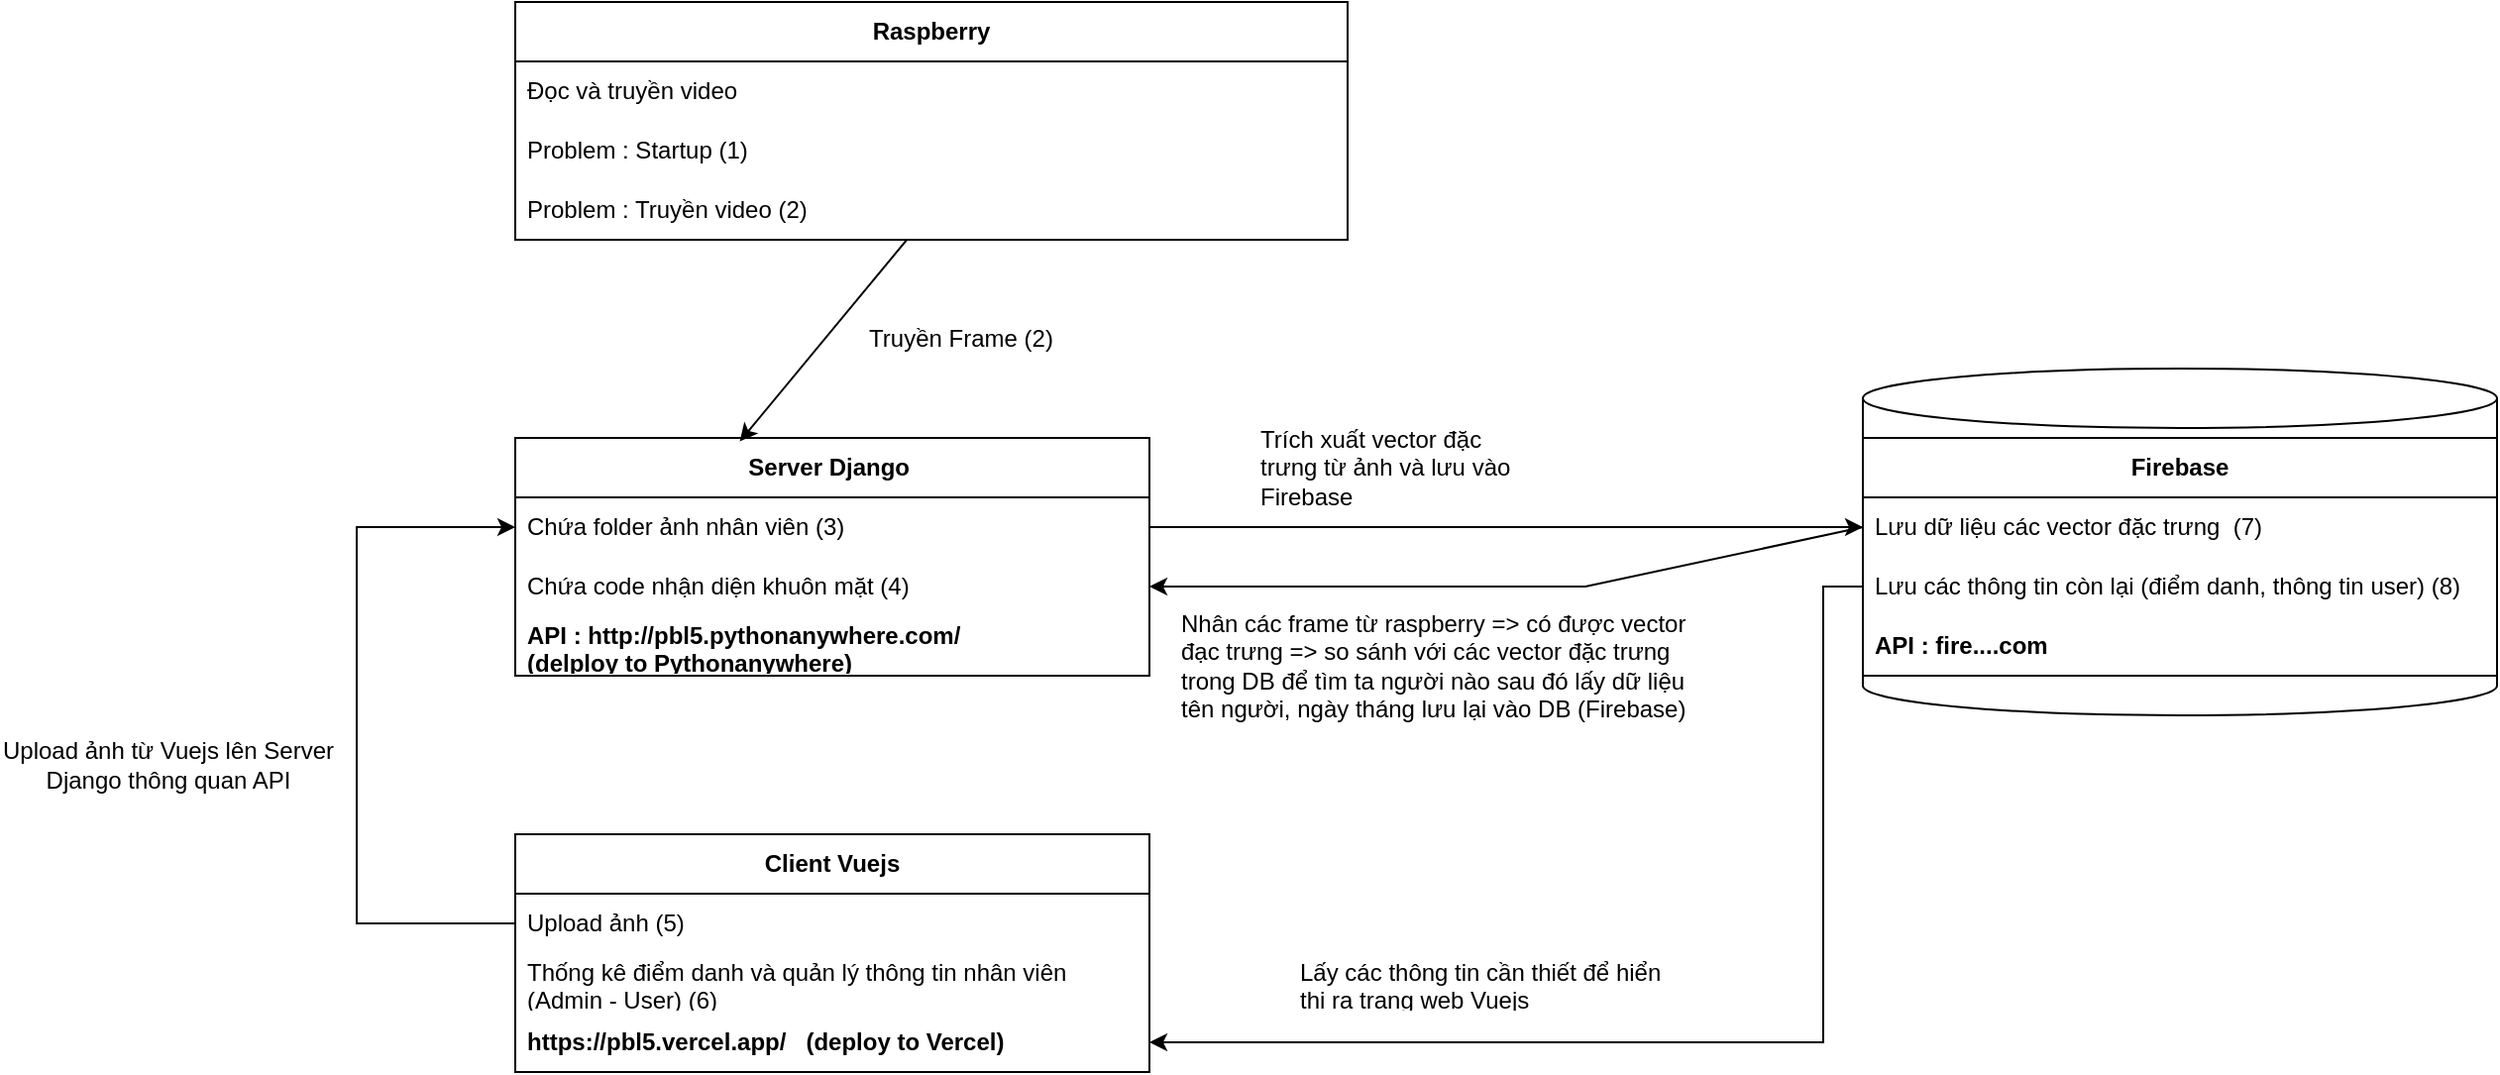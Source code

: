 <mxfile version="20.8.23" type="google"><diagram name="Trang-1" id="WYhvEbenjQJHq1Lb9CIO"><mxGraphModel dx="1877" dy="549" grid="1" gridSize="10" guides="1" tooltips="1" connect="1" arrows="1" fold="1" page="1" pageScale="1" pageWidth="827" pageHeight="1169" math="0" shadow="0"><root><mxCell id="0"/><mxCell id="1" parent="0"/><mxCell id="fvroog4iOd8nl9Kp02nS-4" value="&lt;b&gt;Raspberry&lt;/b&gt;" style="swimlane;fontStyle=0;childLayout=stackLayout;horizontal=1;startSize=30;horizontalStack=0;resizeParent=1;resizeParentMax=0;resizeLast=0;collapsible=1;marginBottom=0;whiteSpace=wrap;html=1;" parent="1" vertex="1"><mxGeometry x="140" y="200" width="420" height="120" as="geometry"/></mxCell><mxCell id="fvroog4iOd8nl9Kp02nS-5" value="Đọc và truyền video&amp;nbsp;" style="text;strokeColor=none;fillColor=none;align=left;verticalAlign=middle;spacingLeft=4;spacingRight=4;overflow=hidden;points=[[0,0.5],[1,0.5]];portConstraint=eastwest;rotatable=0;whiteSpace=wrap;html=1;" parent="fvroog4iOd8nl9Kp02nS-4" vertex="1"><mxGeometry y="30" width="420" height="30" as="geometry"/></mxCell><mxCell id="fvroog4iOd8nl9Kp02nS-7" value="Problem : Startup (1)" style="text;strokeColor=none;fillColor=none;align=left;verticalAlign=middle;spacingLeft=4;spacingRight=4;overflow=hidden;points=[[0,0.5],[1,0.5]];portConstraint=eastwest;rotatable=0;whiteSpace=wrap;html=1;" parent="fvroog4iOd8nl9Kp02nS-4" vertex="1"><mxGeometry y="60" width="420" height="30" as="geometry"/></mxCell><mxCell id="fvroog4iOd8nl9Kp02nS-6" value="Problem : Truyền video (2)" style="text;strokeColor=none;fillColor=none;align=left;verticalAlign=middle;spacingLeft=4;spacingRight=4;overflow=hidden;points=[[0,0.5],[1,0.5]];portConstraint=eastwest;rotatable=0;whiteSpace=wrap;html=1;" parent="fvroog4iOd8nl9Kp02nS-4" vertex="1"><mxGeometry y="90" width="420" height="30" as="geometry"/></mxCell><mxCell id="fvroog4iOd8nl9Kp02nS-8" value="&lt;b&gt;Server Django&amp;nbsp;&lt;/b&gt;" style="swimlane;fontStyle=0;childLayout=stackLayout;horizontal=1;startSize=30;horizontalStack=0;resizeParent=1;resizeParentMax=0;resizeLast=0;collapsible=1;marginBottom=0;whiteSpace=wrap;html=1;" parent="1" vertex="1"><mxGeometry x="140" y="420" width="320" height="120" as="geometry"/></mxCell><mxCell id="fvroog4iOd8nl9Kp02nS-10" value="Chứa folder ảnh nhân viên (3)" style="text;strokeColor=none;fillColor=none;align=left;verticalAlign=middle;spacingLeft=4;spacingRight=4;overflow=hidden;points=[[0,0.5],[1,0.5]];portConstraint=eastwest;rotatable=0;whiteSpace=wrap;html=1;" parent="fvroog4iOd8nl9Kp02nS-8" vertex="1"><mxGeometry y="30" width="320" height="30" as="geometry"/></mxCell><mxCell id="fvroog4iOd8nl9Kp02nS-9" value="Chứa code nhận diện khuôn mặt (4)" style="text;strokeColor=none;fillColor=none;align=left;verticalAlign=middle;spacingLeft=4;spacingRight=4;overflow=hidden;points=[[0,0.5],[1,0.5]];portConstraint=eastwest;rotatable=0;whiteSpace=wrap;html=1;" parent="fvroog4iOd8nl9Kp02nS-8" vertex="1"><mxGeometry y="60" width="320" height="30" as="geometry"/></mxCell><mxCell id="fvroog4iOd8nl9Kp02nS-11" value="&lt;b&gt;API : http://pbl5.pythonanywhere.com/ &lt;br&gt;(delploy to Pythonanywhere)&lt;/b&gt;" style="text;strokeColor=none;fillColor=none;align=left;verticalAlign=middle;spacingLeft=4;spacingRight=4;overflow=hidden;points=[[0,0.5],[1,0.5]];portConstraint=eastwest;rotatable=0;whiteSpace=wrap;html=1;" parent="fvroog4iOd8nl9Kp02nS-8" vertex="1"><mxGeometry y="90" width="320" height="30" as="geometry"/></mxCell><mxCell id="fvroog4iOd8nl9Kp02nS-12" value="&lt;b&gt;Client Vuejs&lt;/b&gt;" style="swimlane;fontStyle=0;childLayout=stackLayout;horizontal=1;startSize=30;horizontalStack=0;resizeParent=1;resizeParentMax=0;resizeLast=0;collapsible=1;marginBottom=0;whiteSpace=wrap;html=1;" parent="1" vertex="1"><mxGeometry x="140" y="620" width="320" height="120" as="geometry"/></mxCell><mxCell id="fvroog4iOd8nl9Kp02nS-14" value="Upload ảnh (5)" style="text;strokeColor=none;fillColor=none;align=left;verticalAlign=middle;spacingLeft=4;spacingRight=4;overflow=hidden;points=[[0,0.5],[1,0.5]];portConstraint=eastwest;rotatable=0;whiteSpace=wrap;html=1;" parent="fvroog4iOd8nl9Kp02nS-12" vertex="1"><mxGeometry y="30" width="320" height="30" as="geometry"/></mxCell><mxCell id="fvroog4iOd8nl9Kp02nS-34" value="Thống kê điểm danh và quản lý thông tin nhân viên (Admin - User) (6)" style="text;strokeColor=none;fillColor=none;align=left;verticalAlign=middle;spacingLeft=4;spacingRight=4;overflow=hidden;points=[[0,0.5],[1,0.5]];portConstraint=eastwest;rotatable=0;whiteSpace=wrap;html=1;" parent="fvroog4iOd8nl9Kp02nS-12" vertex="1"><mxGeometry y="60" width="320" height="30" as="geometry"/></mxCell><mxCell id="fvroog4iOd8nl9Kp02nS-13" value="&lt;b&gt;https://pbl5.vercel.app/&amp;nbsp; &amp;nbsp;(deploy to Vercel)&lt;/b&gt;" style="text;strokeColor=none;fillColor=none;align=left;verticalAlign=middle;spacingLeft=4;spacingRight=4;overflow=hidden;points=[[0,0.5],[1,0.5]];portConstraint=eastwest;rotatable=0;whiteSpace=wrap;html=1;" parent="fvroog4iOd8nl9Kp02nS-12" vertex="1"><mxGeometry y="90" width="320" height="30" as="geometry"/></mxCell><mxCell id="fvroog4iOd8nl9Kp02nS-16" value="" style="shape=cylinder3;whiteSpace=wrap;html=1;boundedLbl=1;backgroundOutline=1;size=15;" parent="1" vertex="1"><mxGeometry x="820" y="385" width="320" height="175" as="geometry"/></mxCell><mxCell id="fvroog4iOd8nl9Kp02nS-19" value="" style="endArrow=classic;html=1;rounded=0;entryX=0.354;entryY=0.015;entryDx=0;entryDy=0;entryPerimeter=0;" parent="1" source="fvroog4iOd8nl9Kp02nS-6" target="fvroog4iOd8nl9Kp02nS-8" edge="1"><mxGeometry width="50" height="50" relative="1" as="geometry"><mxPoint x="540" y="330" as="sourcePoint"/><mxPoint x="590" y="280" as="targetPoint"/></mxGeometry></mxCell><mxCell id="fvroog4iOd8nl9Kp02nS-20" value="Truyền Frame (2)" style="text;html=1;strokeColor=none;fillColor=none;align=center;verticalAlign=middle;whiteSpace=wrap;rounded=0;" parent="1" vertex="1"><mxGeometry x="310" y="355" width="110" height="30" as="geometry"/></mxCell><mxCell id="fvroog4iOd8nl9Kp02nS-21" value="" style="endArrow=classic;html=1;rounded=0;exitX=0;exitY=0.5;exitDx=0;exitDy=0;entryX=0;entryY=0.5;entryDx=0;entryDy=0;" parent="1" source="fvroog4iOd8nl9Kp02nS-14" target="fvroog4iOd8nl9Kp02nS-10" edge="1"><mxGeometry width="50" height="50" relative="1" as="geometry"><mxPoint x="540" y="580" as="sourcePoint"/><mxPoint x="590" y="530" as="targetPoint"/><Array as="points"><mxPoint x="60" y="665"/><mxPoint x="60" y="465"/></Array></mxGeometry></mxCell><mxCell id="fvroog4iOd8nl9Kp02nS-23" value="Upload ảnh từ Vuejs lên Server Django thông quan API" style="text;html=1;strokeColor=none;fillColor=none;align=center;verticalAlign=middle;whiteSpace=wrap;rounded=0;" parent="1" vertex="1"><mxGeometry x="-120" y="570" width="170" height="30" as="geometry"/></mxCell><mxCell id="fvroog4iOd8nl9Kp02nS-24" value="&lt;b style=&quot;--tw-border-spacing-x: 0; --tw-border-spacing-y: 0; --tw-translate-x: 0; --tw-translate-y: 0; --tw-rotate: 0; --tw-skew-x: 0; --tw-skew-y: 0; --tw-scale-x: 1; --tw-scale-y: 1; --tw-pan-x: ; --tw-pan-y: ; --tw-pinch-zoom: ; --tw-scroll-snap-strictness: proximity; --tw-ordinal: ; --tw-slashed-zero: ; --tw-numeric-figure: ; --tw-numeric-spacing: ; --tw-numeric-fraction: ; --tw-ring-inset: ; --tw-ring-offset-width: 0px; --tw-ring-offset-color: #fff; --tw-ring-color: rgb(59 130 246 / 0.5); --tw-ring-offset-shadow: 0 0 #0000; --tw-ring-shadow: 0 0 #0000; --tw-shadow: 0 0 #0000; --tw-shadow-colored: 0 0 #0000; --tw-blur: ; --tw-brightness: ; --tw-contrast: ; --tw-grayscale: ; --tw-hue-rotate: ; --tw-invert: ; --tw-saturate: ; --tw-sepia: ; --tw-drop-shadow: ; --tw-backdrop-blur: ; --tw-backdrop-brightness: ; --tw-backdrop-contrast: ; --tw-backdrop-grayscale: ; --tw-backdrop-hue-rotate: ; --tw-backdrop-invert: ; --tw-backdrop-opacity: ; --tw-backdrop-saturate: ; --tw-backdrop-sepia: ; border-color: var(--border-color); text-align: left;&quot;&gt;Firebase&lt;/b&gt;" style="swimlane;fontStyle=0;childLayout=stackLayout;horizontal=1;startSize=30;horizontalStack=0;resizeParent=1;resizeParentMax=0;resizeLast=0;collapsible=1;marginBottom=0;whiteSpace=wrap;html=1;" parent="1" vertex="1"><mxGeometry x="820" y="420" width="320" height="120" as="geometry"/></mxCell><mxCell id="fvroog4iOd8nl9Kp02nS-25" value="Lưu dữ liệu các vector đặc trưng&amp;nbsp; (7)" style="text;strokeColor=none;fillColor=none;align=left;verticalAlign=middle;spacingLeft=4;spacingRight=4;overflow=hidden;points=[[0,0.5],[1,0.5]];portConstraint=eastwest;rotatable=0;whiteSpace=wrap;html=1;" parent="fvroog4iOd8nl9Kp02nS-24" vertex="1"><mxGeometry y="30" width="320" height="30" as="geometry"/></mxCell><mxCell id="fvroog4iOd8nl9Kp02nS-37" value="Lưu các thông tin còn lại (điểm danh, thông tin user) (8)" style="text;strokeColor=none;fillColor=none;align=left;verticalAlign=middle;spacingLeft=4;spacingRight=4;overflow=hidden;points=[[0,0.5],[1,0.5]];portConstraint=eastwest;rotatable=0;whiteSpace=wrap;html=1;" parent="fvroog4iOd8nl9Kp02nS-24" vertex="1"><mxGeometry y="60" width="320" height="30" as="geometry"/></mxCell><mxCell id="fvroog4iOd8nl9Kp02nS-26" value="&lt;b&gt;API : fire....com&lt;/b&gt;" style="text;strokeColor=none;fillColor=none;align=left;verticalAlign=middle;spacingLeft=4;spacingRight=4;overflow=hidden;points=[[0,0.5],[1,0.5]];portConstraint=eastwest;rotatable=0;whiteSpace=wrap;html=1;" parent="fvroog4iOd8nl9Kp02nS-24" vertex="1"><mxGeometry y="90" width="320" height="30" as="geometry"/></mxCell><mxCell id="fvroog4iOd8nl9Kp02nS-29" value="" style="endArrow=classic;html=1;rounded=0;exitX=0;exitY=0.5;exitDx=0;exitDy=0;entryX=1;entryY=0.5;entryDx=0;entryDy=0;" parent="1" source="fvroog4iOd8nl9Kp02nS-37" target="fvroog4iOd8nl9Kp02nS-13" edge="1"><mxGeometry width="50" height="50" relative="1" as="geometry"><mxPoint x="540" y="550" as="sourcePoint"/><mxPoint x="590" y="500" as="targetPoint"/><Array as="points"><mxPoint x="800" y="495"/><mxPoint x="800" y="725"/></Array></mxGeometry></mxCell><mxCell id="fvroog4iOd8nl9Kp02nS-30" value="" style="endArrow=classic;html=1;rounded=0;exitX=1;exitY=0.5;exitDx=0;exitDy=0;entryX=0;entryY=0.5;entryDx=0;entryDy=0;" parent="1" source="fvroog4iOd8nl9Kp02nS-10" target="fvroog4iOd8nl9Kp02nS-25" edge="1"><mxGeometry width="50" height="50" relative="1" as="geometry"><mxPoint x="540" y="610" as="sourcePoint"/><mxPoint x="590" y="560" as="targetPoint"/></mxGeometry></mxCell><mxCell id="fvroog4iOd8nl9Kp02nS-31" value="Trích xuất vector đặc trưng từ ảnh và lưu vào Firebase" style="text;strokeColor=none;fillColor=none;align=left;verticalAlign=middle;spacingLeft=4;spacingRight=4;overflow=hidden;points=[[0,0.5],[1,0.5]];portConstraint=eastwest;rotatable=0;whiteSpace=wrap;html=1;" parent="1" vertex="1"><mxGeometry x="510" y="410" width="150" height="50" as="geometry"/></mxCell><mxCell id="fvroog4iOd8nl9Kp02nS-32" value="Lấy các thông tin cần thiết để hiển thị ra trang web Vuejs" style="text;strokeColor=none;fillColor=none;align=left;verticalAlign=middle;spacingLeft=4;spacingRight=4;overflow=hidden;points=[[0,0.5],[1,0.5]];portConstraint=eastwest;rotatable=0;whiteSpace=wrap;html=1;" parent="1" vertex="1"><mxGeometry x="530" y="680" width="200" height="30" as="geometry"/></mxCell><mxCell id="fvroog4iOd8nl9Kp02nS-35" value="" style="endArrow=classic;html=1;rounded=0;exitX=0;exitY=0.5;exitDx=0;exitDy=0;entryX=1;entryY=0.5;entryDx=0;entryDy=0;" parent="1" source="fvroog4iOd8nl9Kp02nS-25" target="fvroog4iOd8nl9Kp02nS-9" edge="1"><mxGeometry width="50" height="50" relative="1" as="geometry"><mxPoint x="310" y="590" as="sourcePoint"/><mxPoint x="360" y="540" as="targetPoint"/><Array as="points"><mxPoint x="680" y="495"/></Array></mxGeometry></mxCell><mxCell id="fvroog4iOd8nl9Kp02nS-36" value="Nhân các frame từ raspberry =&amp;gt; có được vector đạc trưng =&amp;gt; so sánh với các vector đặc trưng trong DB để tìm ta người nào sau đó lấy dữ liệu tên người, ngày tháng lưu lại vào DB (Firebase)" style="text;strokeColor=none;fillColor=none;align=left;verticalAlign=middle;spacingLeft=4;spacingRight=4;overflow=hidden;points=[[0,0.5],[1,0.5]];portConstraint=eastwest;rotatable=0;whiteSpace=wrap;html=1;" parent="1" vertex="1"><mxGeometry x="470" y="500" width="280" height="70" as="geometry"/></mxCell></root></mxGraphModel></diagram></mxfile>